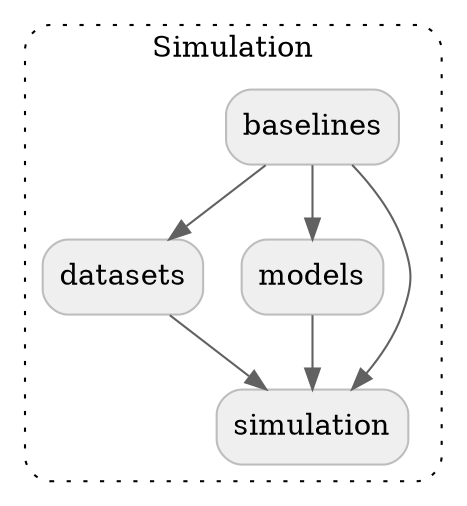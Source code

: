 digraph {
  graph [style="dotted,rounded"]
  node [shape="box", style="rounded,filled", fillcolor="#efefef", color="#bdbdbd"]
  edge [color="#616161"]

  subgraph cluster_simulation {
    graph [label="Simulation", href="https://github.com/google-parfait/tensorflow-federated/blob/main/tensorflow_federated/python/simulation" target="_parent"]
    baselines [label="baselines", href="https://github.com/google-parfait/tensorflow-federated/blob/main/tensorflow_federated/python/simulation/baselines" target="_parent"]
    datasets [label="datasets", href="https://github.com/google-parfait/tensorflow-federated/blob/main/tensorflow_federated/python/simulation/datasets" target="_parent"]
    models [label="models", href="https://github.com/google-parfait/tensorflow-federated/blob/main/tensorflow_federated/python/simulation/models" target="_parent"]
    simulation [href="https://github.com/google-parfait/tensorflow-federated/blob/main/tensorflow_federated/python/simulation" target="_parent"]
  }

  baselines -> datasets
  baselines -> models
  baselines -> simulation
  datasets -> simulation
  models -> simulation
}
